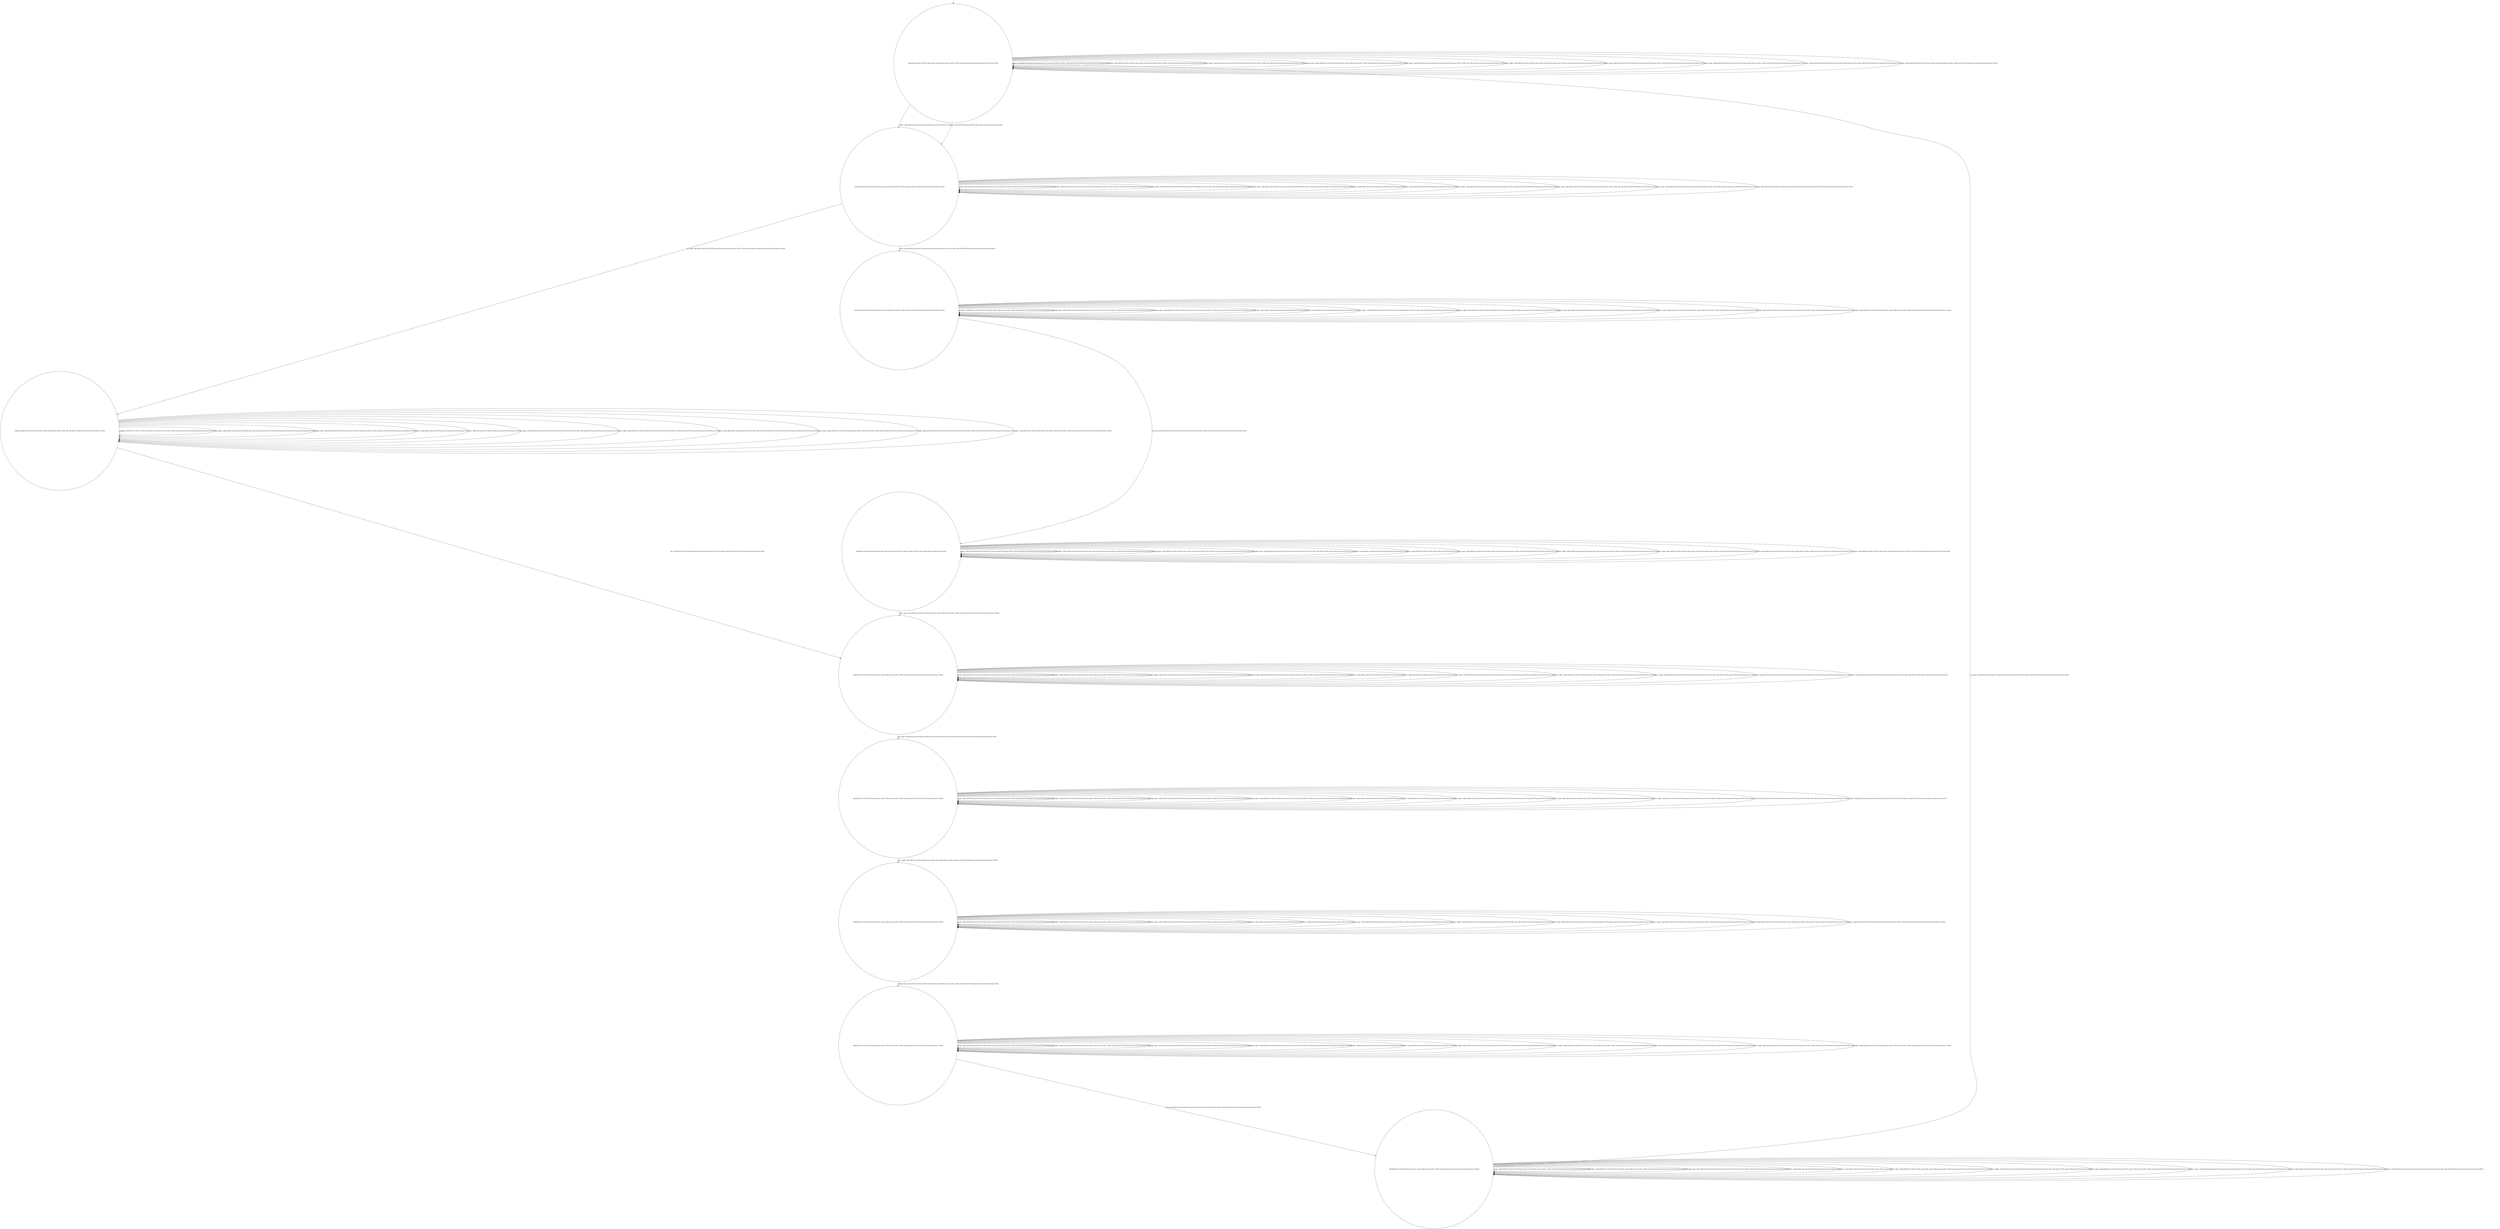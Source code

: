 digraph g {
	edge [lblstyle="above, sloped"];
	s0 [shape="circle" label="0@[((EUR and CAP and TON and not DOL and not TEA and not COF) or (DOL and CAP and TON and not TEA and not EUR and not COF))]"];
	s1 [shape="circle" label="1@[((EUR and CAP and TON and not DOL and not TEA and not COF) or (DOL and CAP and TON and not TEA and not EUR and not COF))]"];
	s2 [shape="circle" label="2@[((EUR and CAP and TON and not DOL and not TEA and not COF) or (DOL and CAP and TON and not TEA and not EUR and not COF))]"];
	s3 [shape="circle" label="3@[((EUR and CAP and TON and not DOL and not TEA and not COF) or (DOL and CAP and TON and not TEA and not EUR and not COF))]"];
	s4 [shape="circle" label="4@[((EUR and CAP and TON and not DOL and not TEA and not COF) or (DOL and CAP and TON and not TEA and not EUR and not COF))]"];
	s5 [shape="circle" label="5@[((EUR and CAP and TON and not DOL and not TEA and not COF) or (DOL and CAP and TON and not TEA and not EUR and not COF))]"];
	s6 [shape="circle" label="6@[((EUR and CAP and TON and not DOL and not TEA and not COF) or (DOL and CAP and TON and not TEA and not EUR and not COF))]"];
	s7 [shape="circle" label="7@[((EUR and CAP and TON and not DOL and not TEA and not COF) or (DOL and CAP and TON and not TEA and not EUR and not COF))]"];
	s8 [shape="circle" label="8@[((EUR and CAP and TON and not DOL and not TEA and not COF) or (DOL and CAP and TON and not TEA and not EUR and not COF))]"];
	s9 [shape="circle" label="9@[((EUR and CAP and TON and not DOL and not TEA and not COF) or (DOL and CAP and TON and not TEA and not EUR and not COF))]"];
	s0 -> s0 [label="cap / nok() [((EUR and CAP and TON and not DOL and not TEA and not COF) or (DOL and CAP and TON and not TEA and not EUR and not COF))]"];
	s0 -> s0 [label="coffee / nok() [((EUR and CAP and TON and not DOL and not TEA and not COF) or (DOL and CAP and TON and not TEA and not EUR and not COF))]"];
	s0 -> s0 [label="cup_taken / nok() [((EUR and CAP and TON and not DOL and not TEA and not COF) or (DOL and CAP and TON and not TEA and not EUR and not COF))]"];
	s0 -> s0 [label="display_done / nok() [((EUR and CAP and TON and not DOL and not TEA and not COF) or (DOL and CAP and TON and not TEA and not EUR and not COF))]"];
	s0 -> s1 [label="dollar / ok() [((DOL and CAP and TON and not TEA and not EUR and not COF))]"];
	s0 -> s1 [label="euro / ok() [((EUR and CAP and TON and not DOL and not TEA and not COF))]"];
	s0 -> s0 [label="no_sugar / nok() [((EUR and CAP and TON and not DOL and not TEA and not COF) or (DOL and CAP and TON and not TEA and not EUR and not COF))]"];
	s0 -> s0 [label="pour_coffee / nok() [((EUR and CAP and TON and not DOL and not TEA and not COF) or (DOL and CAP and TON and not TEA and not EUR and not COF))]"];
	s0 -> s0 [label="pour_milk / nok() [((EUR and CAP and TON and not DOL and not TEA and not COF) or (DOL and CAP and TON and not TEA and not EUR and not COF))]"];
	s0 -> s0 [label="pour_sugar / nok() [((EUR and CAP and TON and not DOL and not TEA and not COF) or (DOL and CAP and TON and not TEA and not EUR and not COF))]"];
	s0 -> s0 [label="ring / nok() [((EUR and CAP and TON and not DOL and not TEA and not COF) or (DOL and CAP and TON and not TEA and not EUR and not COF))]"];
	s0 -> s0 [label="sugar / nok() [((EUR and CAP and TON and not DOL and not TEA and not COF) or (DOL and CAP and TON and not TEA and not EUR and not COF))]"];
	s1 -> s1 [label="cap / nok() [((EUR and CAP and TON and not DOL and not TEA and not COF) or (DOL and CAP and TON and not TEA and not EUR and not COF))]"];
	s1 -> s1 [label="coffee / nok() [((EUR and CAP and TON and not DOL and not TEA and not COF) or (DOL and CAP and TON and not TEA and not EUR and not COF))]"];
	s1 -> s1 [label="cup_taken / nok() [((EUR and CAP and TON and not DOL and not TEA and not COF) or (DOL and CAP and TON and not TEA and not EUR and not COF))]"];
	s1 -> s1 [label="display_done / nok() [((EUR and CAP and TON and not DOL and not TEA and not COF) or (DOL and CAP and TON and not TEA and not EUR and not COF))]"];
	s1 -> s1 [label="dollar / nok() [((DOL and CAP and TON and not TEA and not EUR and not COF))]"];
	s1 -> s1 [label="euro / nok() [((EUR and CAP and TON and not DOL and not TEA and not COF))]"];
	s1 -> s2 [label="no_sugar / ok() [((EUR and CAP and TON and not DOL and not TEA and not COF) or (DOL and CAP and TON and not TEA and not EUR and not COF))]"];
	s1 -> s1 [label="pour_coffee / nok() [((EUR and CAP and TON and not DOL and not TEA and not COF) or (DOL and CAP and TON and not TEA and not EUR and not COF))]"];
	s1 -> s1 [label="pour_milk / nok() [((EUR and CAP and TON and not DOL and not TEA and not COF) or (DOL and CAP and TON and not TEA and not EUR and not COF))]"];
	s1 -> s1 [label="pour_sugar / nok() [((EUR and CAP and TON and not DOL and not TEA and not COF) or (DOL and CAP and TON and not TEA and not EUR and not COF))]"];
	s1 -> s1 [label="ring / nok() [((EUR and CAP and TON and not DOL and not TEA and not COF) or (DOL and CAP and TON and not TEA and not EUR and not COF))]"];
	s1 -> s3 [label="sugar / ok() [((EUR and CAP and TON and not DOL and not TEA and not COF) or (DOL and CAP and TON and not TEA and not EUR and not COF))]"];
	s2 -> s5 [label="cap / ok() [((EUR and CAP and TON and not DOL and not TEA and not COF) or (DOL and CAP and TON and not TEA and not EUR and not COF))]"];
	s2 -> s2 [label="coffee / Ω [((EUR and CAP and TON and not DOL and not TEA and not COF) or (DOL and CAP and TON and not TEA and not EUR and not COF))]"];
	s2 -> s2 [label="cup_taken / nok() [((EUR and CAP and TON and not DOL and not TEA and not COF) or (DOL and CAP and TON and not TEA and not EUR and not COF))]"];
	s2 -> s2 [label="display_done / nok() [((EUR and CAP and TON and not DOL and not TEA and not COF) or (DOL and CAP and TON and not TEA and not EUR and not COF))]"];
	s2 -> s2 [label="dollar / nok() [((DOL and CAP and TON and not TEA and not EUR and not COF))]"];
	s2 -> s2 [label="euro / nok() [((EUR and CAP and TON and not DOL and not TEA and not COF))]"];
	s2 -> s2 [label="no_sugar / nok() [((EUR and CAP and TON and not DOL and not TEA and not COF) or (DOL and CAP and TON and not TEA and not EUR and not COF))]"];
	s2 -> s2 [label="pour_coffee / nok() [((EUR and CAP and TON and not DOL and not TEA and not COF) or (DOL and CAP and TON and not TEA and not EUR and not COF))]"];
	s2 -> s2 [label="pour_milk / nok() [((EUR and CAP and TON and not DOL and not TEA and not COF) or (DOL and CAP and TON and not TEA and not EUR and not COF))]"];
	s2 -> s2 [label="pour_sugar / nok() [((EUR and CAP and TON and not DOL and not TEA and not COF) or (DOL and CAP and TON and not TEA and not EUR and not COF))]"];
	s2 -> s2 [label="ring / nok() [((EUR and CAP and TON and not DOL and not TEA and not COF) or (DOL and CAP and TON and not TEA and not EUR and not COF))]"];
	s2 -> s2 [label="sugar / void() [((EUR and CAP and TON and not DOL and not TEA and not COF) or (DOL and CAP and TON and not TEA and not EUR and not COF))]"];
	s3 -> s4 [label="cap / ok() [((EUR and CAP and TON and not DOL and not TEA and not COF) or (DOL and CAP and TON and not TEA and not EUR and not COF))]"];
	s3 -> s3 [label="coffee / Ω [((EUR and CAP and TON and not DOL and not TEA and not COF) or (DOL and CAP and TON and not TEA and not EUR and not COF))]"];
	s3 -> s3 [label="cup_taken / nok() [((EUR and CAP and TON and not DOL and not TEA and not COF) or (DOL and CAP and TON and not TEA and not EUR and not COF))]"];
	s3 -> s3 [label="display_done / nok() [((EUR and CAP and TON and not DOL and not TEA and not COF) or (DOL and CAP and TON and not TEA and not EUR and not COF))]"];
	s3 -> s3 [label="dollar / nok() [((DOL and CAP and TON and not TEA and not EUR and not COF))]"];
	s3 -> s3 [label="euro / nok() [((EUR and CAP and TON and not DOL and not TEA and not COF))]"];
	s3 -> s3 [label="no_sugar / void() [((EUR and CAP and TON and not DOL and not TEA and not COF) or (DOL and CAP and TON and not TEA and not EUR and not COF))]"];
	s3 -> s3 [label="pour_coffee / nok() [((EUR and CAP and TON and not DOL and not TEA and not COF) or (DOL and CAP and TON and not TEA and not EUR and not COF))]"];
	s3 -> s3 [label="pour_milk / nok() [((EUR and CAP and TON and not DOL and not TEA and not COF) or (DOL and CAP and TON and not TEA and not EUR and not COF))]"];
	s3 -> s3 [label="pour_sugar / nok() [((EUR and CAP and TON and not DOL and not TEA and not COF) or (DOL and CAP and TON and not TEA and not EUR and not COF))]"];
	s3 -> s3 [label="ring / nok() [((EUR and CAP and TON and not DOL and not TEA and not COF) or (DOL and CAP and TON and not TEA and not EUR and not COF))]"];
	s3 -> s3 [label="sugar / nok() [((EUR and CAP and TON and not DOL and not TEA and not COF) or (DOL and CAP and TON and not TEA and not EUR and not COF))]"];
	s4 -> s4 [label="cap / nok() [((EUR and CAP and TON and not DOL and not TEA and not COF) or (DOL and CAP and TON and not TEA and not EUR and not COF))]"];
	s4 -> s4 [label="coffee / void() [((EUR and CAP and TON and not DOL and not TEA and not COF) or (DOL and CAP and TON and not TEA and not EUR and not COF))]"];
	s4 -> s4 [label="cup_taken / nok() [((EUR and CAP and TON and not DOL and not TEA and not COF) or (DOL and CAP and TON and not TEA and not EUR and not COF))]"];
	s4 -> s4 [label="display_done / nok() [((EUR and CAP and TON and not DOL and not TEA and not COF) or (DOL and CAP and TON and not TEA and not EUR and not COF))]"];
	s4 -> s4 [label="dollar / nok() [((DOL and CAP and TON and not TEA and not EUR and not COF))]"];
	s4 -> s4 [label="euro / nok() [((EUR and CAP and TON and not DOL and not TEA and not COF))]"];
	s4 -> s4 [label="no_sugar / nok() [((EUR and CAP and TON and not DOL and not TEA and not COF) or (DOL and CAP and TON and not TEA and not EUR and not COF))]"];
	s4 -> s4 [label="pour_coffee / nok() [((EUR and CAP and TON and not DOL and not TEA and not COF) or (DOL and CAP and TON and not TEA and not EUR and not COF))]"];
	s4 -> s4 [label="pour_milk / nok() [((EUR and CAP and TON and not DOL and not TEA and not COF) or (DOL and CAP and TON and not TEA and not EUR and not COF))]"];
	s4 -> s5 [label="pour_sugar / ok() [((EUR and CAP and TON and not DOL and not TEA and not COF) or (DOL and CAP and TON and not TEA and not EUR and not COF))]"];
	s4 -> s4 [label="ring / nok() [((EUR and CAP and TON and not DOL and not TEA and not COF) or (DOL and CAP and TON and not TEA and not EUR and not COF))]"];
	s4 -> s4 [label="sugar / nok() [((EUR and CAP and TON and not DOL and not TEA and not COF) or (DOL and CAP and TON and not TEA and not EUR and not COF))]"];
	s5 -> s5 [label="cap / nok() [((EUR and CAP and TON and not DOL and not TEA and not COF) or (DOL and CAP and TON and not TEA and not EUR and not COF))]"];
	s5 -> s5 [label="coffee / void() [((EUR and CAP and TON and not DOL and not TEA and not COF) or (DOL and CAP and TON and not TEA and not EUR and not COF))]"];
	s5 -> s5 [label="cup_taken / nok() [((EUR and CAP and TON and not DOL and not TEA and not COF) or (DOL and CAP and TON and not TEA and not EUR and not COF))]"];
	s5 -> s5 [label="display_done / nok() [((EUR and CAP and TON and not DOL and not TEA and not COF) or (DOL and CAP and TON and not TEA and not EUR and not COF))]"];
	s5 -> s5 [label="dollar / nok() [((DOL and CAP and TON and not TEA and not EUR and not COF))]"];
	s5 -> s5 [label="euro / nok() [((EUR and CAP and TON and not DOL and not TEA and not COF))]"];
	s5 -> s5 [label="no_sugar / nok() [((EUR and CAP and TON and not DOL and not TEA and not COF) or (DOL and CAP and TON and not TEA and not EUR and not COF))]"];
	s5 -> s5 [label="pour_coffee / nok() [((EUR and CAP and TON and not DOL and not TEA and not COF) or (DOL and CAP and TON and not TEA and not EUR and not COF))]"];
	s5 -> s6 [label="pour_milk / ok() [((EUR and CAP and TON and not DOL and not TEA and not COF) or (DOL and CAP and TON and not TEA and not EUR and not COF))]"];
	s5 -> s5 [label="pour_sugar / nok() [((EUR and CAP and TON and not DOL and not TEA and not COF) or (DOL and CAP and TON and not TEA and not EUR and not COF))]"];
	s5 -> s5 [label="ring / nok() [((EUR and CAP and TON and not DOL and not TEA and not COF) or (DOL and CAP and TON and not TEA and not EUR and not COF))]"];
	s5 -> s5 [label="sugar / nok() [((EUR and CAP and TON and not DOL and not TEA and not COF) or (DOL and CAP and TON and not TEA and not EUR and not COF))]"];
	s6 -> s6 [label="cap / nok() [((EUR and CAP and TON and not DOL and not TEA and not COF) or (DOL and CAP and TON and not TEA and not EUR and not COF))]"];
	s6 -> s6 [label="coffee / nok() [((EUR and CAP and TON and not DOL and not TEA and not COF) or (DOL and CAP and TON and not TEA and not EUR and not COF))]"];
	s6 -> s6 [label="cup_taken / nok() [((EUR and CAP and TON and not DOL and not TEA and not COF) or (DOL and CAP and TON and not TEA and not EUR and not COF))]"];
	s6 -> s6 [label="display_done / nok() [((EUR and CAP and TON and not DOL and not TEA and not COF) or (DOL and CAP and TON and not TEA and not EUR and not COF))]"];
	s6 -> s6 [label="dollar / nok() [((DOL and CAP and TON and not TEA and not EUR and not COF))]"];
	s6 -> s6 [label="euro / nok() [((EUR and CAP and TON and not DOL and not TEA and not COF))]"];
	s6 -> s6 [label="no_sugar / nok() [((EUR and CAP and TON and not DOL and not TEA and not COF) or (DOL and CAP and TON and not TEA and not EUR and not COF))]"];
	s6 -> s7 [label="pour_coffee / ok() [((EUR and CAP and TON and not DOL and not TEA and not COF) or (DOL and CAP and TON and not TEA and not EUR and not COF))]"];
	s6 -> s6 [label="pour_milk / nok() [((EUR and CAP and TON and not DOL and not TEA and not COF) or (DOL and CAP and TON and not TEA and not EUR and not COF))]"];
	s6 -> s6 [label="pour_sugar / nok() [((EUR and CAP and TON and not DOL and not TEA and not COF) or (DOL and CAP and TON and not TEA and not EUR and not COF))]"];
	s6 -> s6 [label="ring / nok() [((EUR and CAP and TON and not DOL and not TEA and not COF) or (DOL and CAP and TON and not TEA and not EUR and not COF))]"];
	s6 -> s6 [label="sugar / nok() [((EUR and CAP and TON and not DOL and not TEA and not COF) or (DOL and CAP and TON and not TEA and not EUR and not COF))]"];
	s7 -> s7 [label="cap / nok() [((EUR and CAP and TON and not DOL and not TEA and not COF) or (DOL and CAP and TON and not TEA and not EUR and not COF))]"];
	s7 -> s7 [label="coffee / nok() [((EUR and CAP and TON and not DOL and not TEA and not COF) or (DOL and CAP and TON and not TEA and not EUR and not COF))]"];
	s7 -> s7 [label="cup_taken / nok() [((EUR and CAP and TON and not DOL and not TEA and not COF) or (DOL and CAP and TON and not TEA and not EUR and not COF))]"];
	s7 -> s8 [label="display_done / ok() [((EUR and CAP and TON and not DOL and not TEA and not COF) or (DOL and CAP and TON and not TEA and not EUR and not COF))]"];
	s7 -> s7 [label="dollar / nok() [((DOL and CAP and TON and not TEA and not EUR and not COF))]"];
	s7 -> s7 [label="euro / nok() [((EUR and CAP and TON and not DOL and not TEA and not COF))]"];
	s7 -> s7 [label="no_sugar / nok() [((EUR and CAP and TON and not DOL and not TEA and not COF) or (DOL and CAP and TON and not TEA and not EUR and not COF))]"];
	s7 -> s7 [label="pour_coffee / nok() [((EUR and CAP and TON and not DOL and not TEA and not COF) or (DOL and CAP and TON and not TEA and not EUR and not COF))]"];
	s7 -> s7 [label="pour_milk / nok() [((EUR and CAP and TON and not DOL and not TEA and not COF) or (DOL and CAP and TON and not TEA and not EUR and not COF))]"];
	s7 -> s7 [label="pour_sugar / nok() [((EUR and CAP and TON and not DOL and not TEA and not COF) or (DOL and CAP and TON and not TEA and not EUR and not COF))]"];
	s7 -> s7 [label="ring / nok() [((EUR and CAP and TON and not DOL and not TEA and not COF) or (DOL and CAP and TON and not TEA and not EUR and not COF))]"];
	s7 -> s7 [label="sugar / nok() [((EUR and CAP and TON and not DOL and not TEA and not COF) or (DOL and CAP and TON and not TEA and not EUR and not COF))]"];
	s8 -> s8 [label="cap / nok() [((EUR and CAP and TON and not DOL and not TEA and not COF) or (DOL and CAP and TON and not TEA and not EUR and not COF))]"];
	s8 -> s8 [label="coffee / nok() [((EUR and CAP and TON and not DOL and not TEA and not COF) or (DOL and CAP and TON and not TEA and not EUR and not COF))]"];
	s8 -> s8 [label="cup_taken / nok() [((EUR and CAP and TON and not DOL and not TEA and not COF) or (DOL and CAP and TON and not TEA and not EUR and not COF))]"];
	s8 -> s8 [label="display_done / nok() [((EUR and CAP and TON and not DOL and not TEA and not COF) or (DOL and CAP and TON and not TEA and not EUR and not COF))]"];
	s8 -> s8 [label="dollar / nok() [((DOL and CAP and TON and not TEA and not EUR and not COF))]"];
	s8 -> s8 [label="euro / nok() [((EUR and CAP and TON and not DOL and not TEA and not COF))]"];
	s8 -> s8 [label="no_sugar / nok() [((EUR and CAP and TON and not DOL and not TEA and not COF) or (DOL and CAP and TON and not TEA and not EUR and not COF))]"];
	s8 -> s8 [label="pour_coffee / nok() [((EUR and CAP and TON and not DOL and not TEA and not COF) or (DOL and CAP and TON and not TEA and not EUR and not COF))]"];
	s8 -> s8 [label="pour_milk / nok() [((EUR and CAP and TON and not DOL and not TEA and not COF) or (DOL and CAP and TON and not TEA and not EUR and not COF))]"];
	s8 -> s8 [label="pour_sugar / nok() [((EUR and CAP and TON and not DOL and not TEA and not COF) or (DOL and CAP and TON and not TEA and not EUR and not COF))]"];
	s8 -> s9 [label="ring / ok() [((EUR and CAP and TON and not DOL and not TEA and not COF) or (DOL and CAP and TON and not TEA and not EUR and not COF))]"];
	s8 -> s8 [label="sugar / nok() [((EUR and CAP and TON and not DOL and not TEA and not COF) or (DOL and CAP and TON and not TEA and not EUR and not COF))]"];
	s9 -> s9 [label="cap / nok() [((EUR and CAP and TON and not DOL and not TEA and not COF) or (DOL and CAP and TON and not TEA and not EUR and not COF))]"];
	s9 -> s9 [label="coffee / nok() [((EUR and CAP and TON and not DOL and not TEA and not COF) or (DOL and CAP and TON and not TEA and not EUR and not COF))]"];
	s9 -> s0 [label="cup_taken / ok() [((EUR and CAP and TON and not DOL and not TEA and not COF) or (DOL and CAP and TON and not TEA and not EUR and not COF))]"];
	s9 -> s9 [label="display_done / nok() [((EUR and CAP and TON and not DOL and not TEA and not COF) or (DOL and CAP and TON and not TEA and not EUR and not COF))]"];
	s9 -> s9 [label="dollar / nok() [((DOL and CAP and TON and not TEA and not EUR and not COF))]"];
	s9 -> s9 [label="euro / nok() [((EUR and CAP and TON and not DOL and not TEA and not COF))]"];
	s9 -> s9 [label="no_sugar / nok() [((EUR and CAP and TON and not DOL and not TEA and not COF) or (DOL and CAP and TON and not TEA and not EUR and not COF))]"];
	s9 -> s9 [label="pour_coffee / nok() [((EUR and CAP and TON and not DOL and not TEA and not COF) or (DOL and CAP and TON and not TEA and not EUR and not COF))]"];
	s9 -> s9 [label="pour_milk / nok() [((EUR and CAP and TON and not DOL and not TEA and not COF) or (DOL and CAP and TON and not TEA and not EUR and not COF))]"];
	s9 -> s9 [label="pour_sugar / nok() [((EUR and CAP and TON and not DOL and not TEA and not COF) or (DOL and CAP and TON and not TEA and not EUR and not COF))]"];
	s9 -> s9 [label="ring / nok() [((EUR and CAP and TON and not DOL and not TEA and not COF) or (DOL and CAP and TON and not TEA and not EUR and not COF))]"];
	s9 -> s9 [label="sugar / nok() [((EUR and CAP and TON and not DOL and not TEA and not COF) or (DOL and CAP and TON and not TEA and not EUR and not COF))]"];
	__start0 [label="" shape="none" width="0" height="0"];
	__start0 -> s0;
}